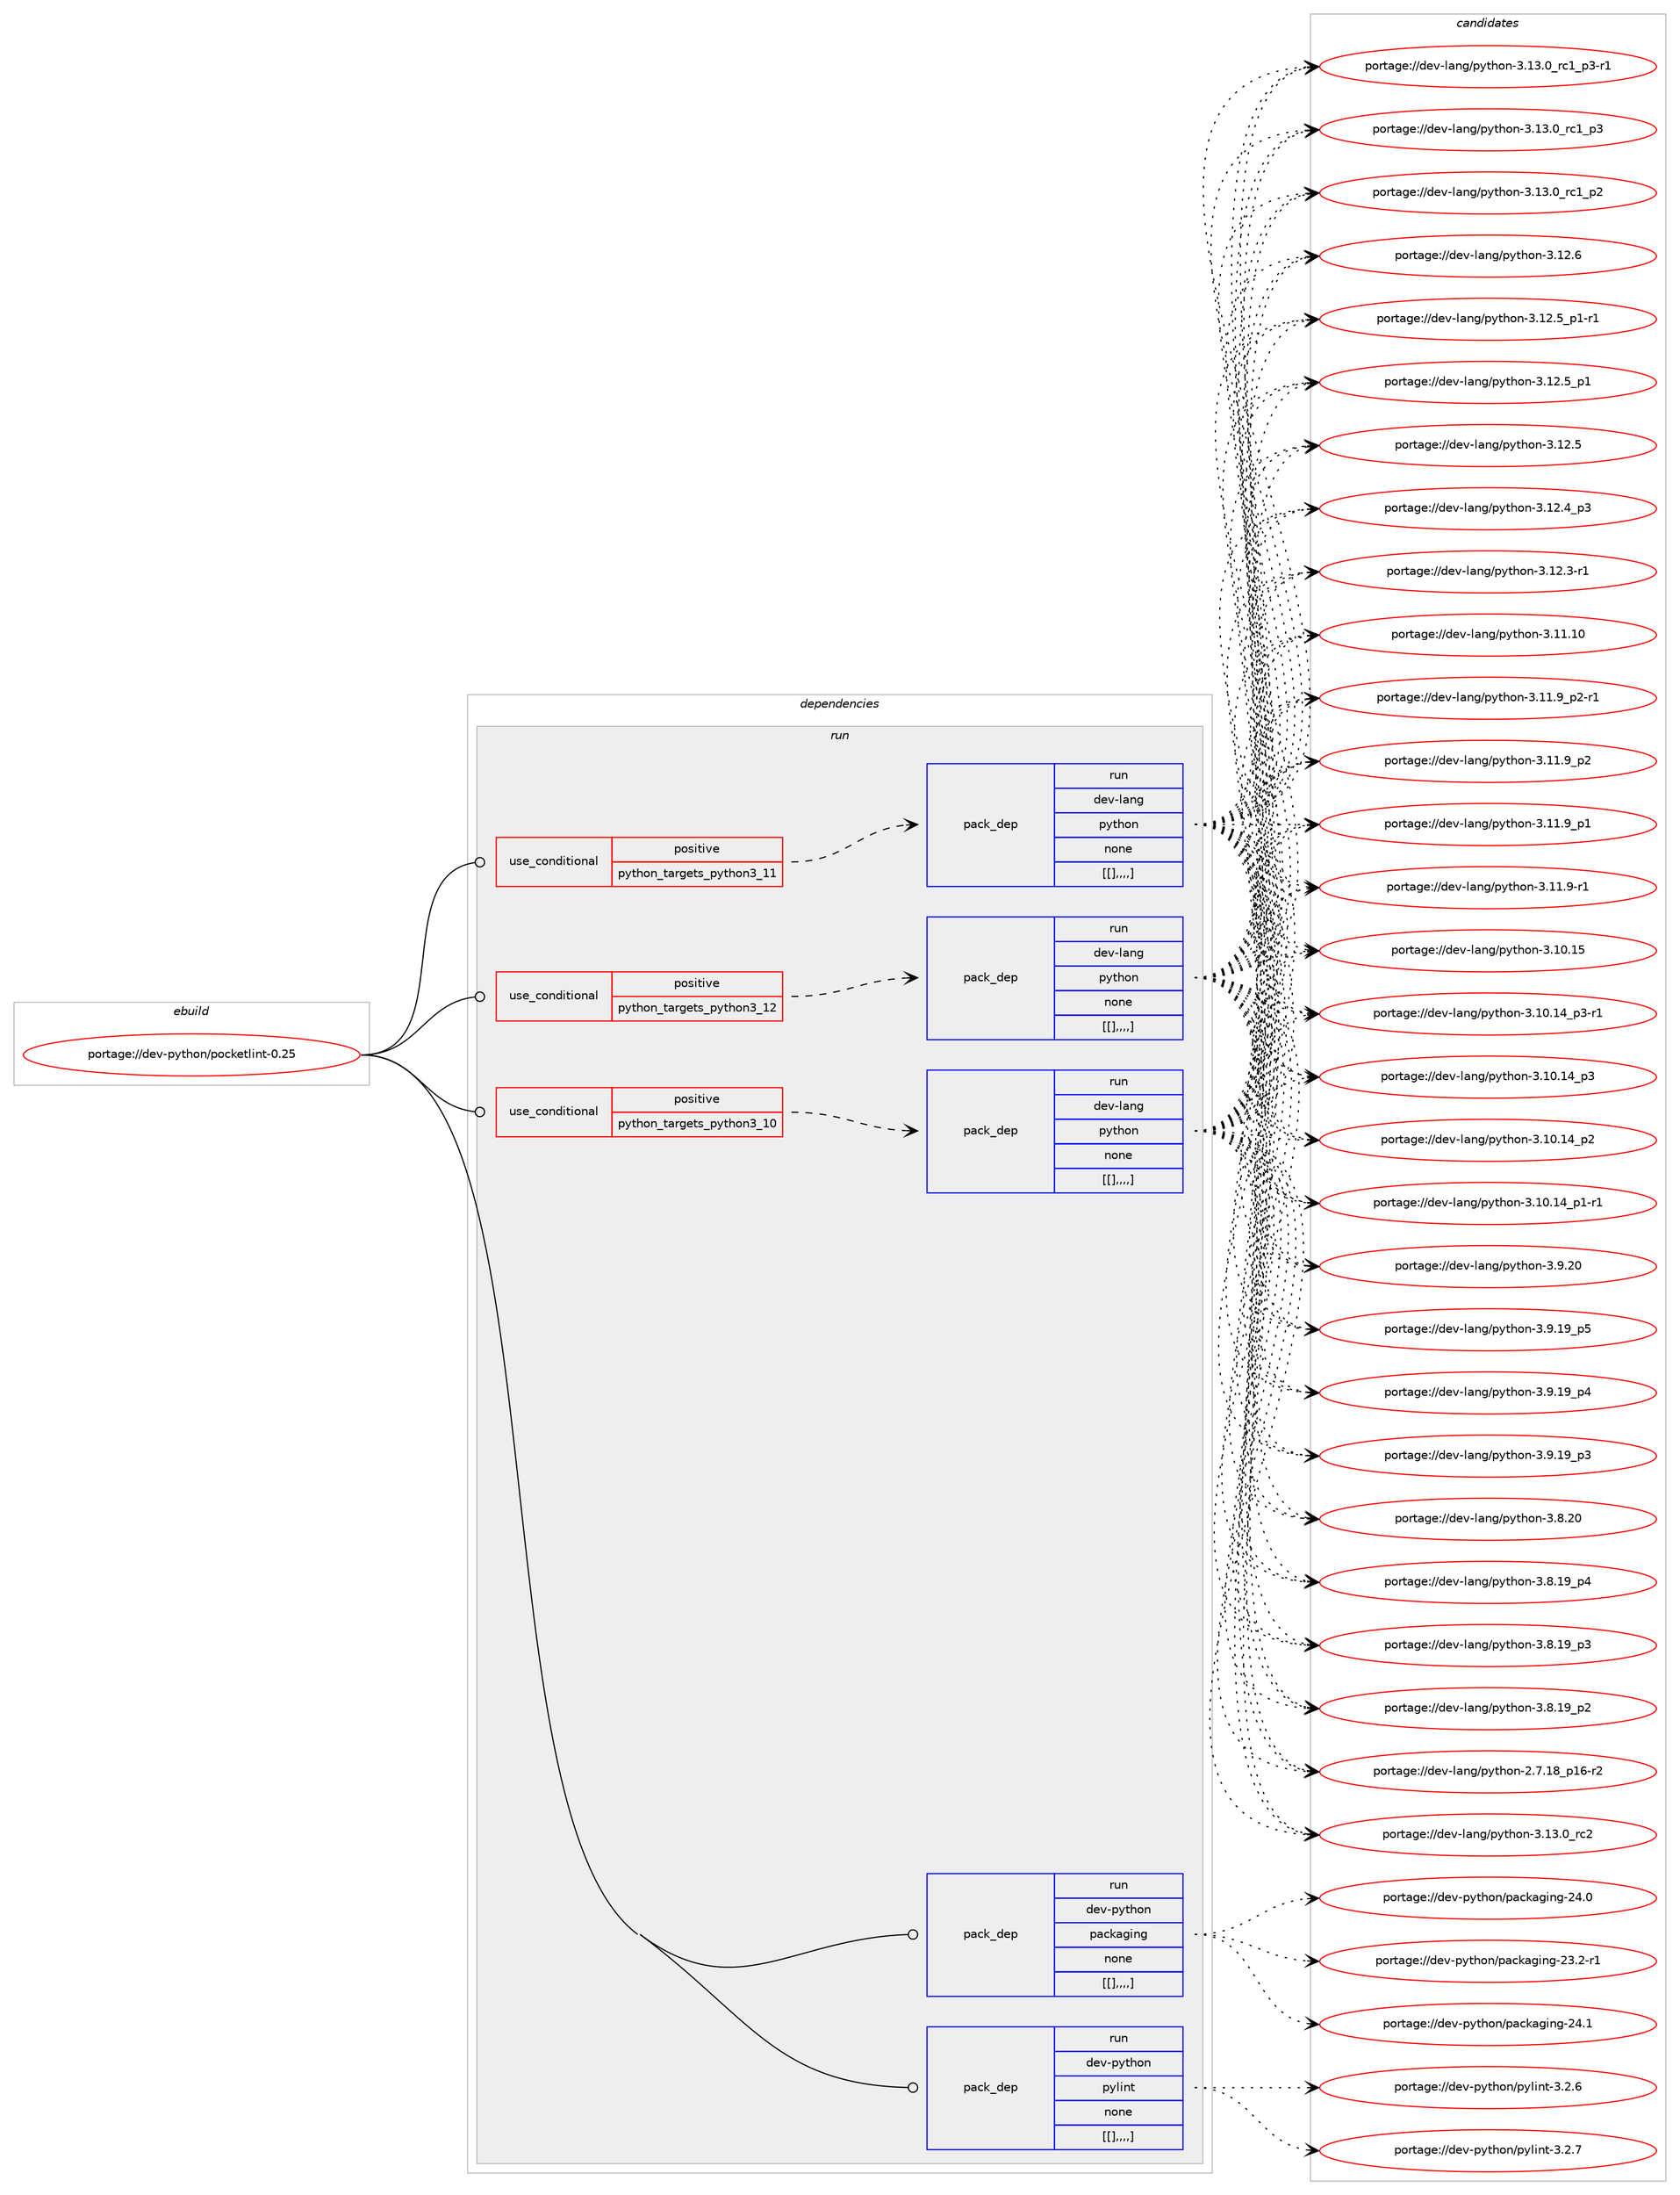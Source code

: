 digraph prolog {

# *************
# Graph options
# *************

newrank=true;
concentrate=true;
compound=true;
graph [rankdir=LR,fontname=Helvetica,fontsize=10,ranksep=1.5];#, ranksep=2.5, nodesep=0.2];
edge  [arrowhead=vee];
node  [fontname=Helvetica,fontsize=10];

# **********
# The ebuild
# **********

subgraph cluster_leftcol {
color=gray;
label=<<i>ebuild</i>>;
id [label="portage://dev-python/pocketlint-0.25", color=red, width=4, href="../dev-python/pocketlint-0.25.svg"];
}

# ****************
# The dependencies
# ****************

subgraph cluster_midcol {
color=gray;
label=<<i>dependencies</i>>;
subgraph cluster_compile {
fillcolor="#eeeeee";
style=filled;
label=<<i>compile</i>>;
}
subgraph cluster_compileandrun {
fillcolor="#eeeeee";
style=filled;
label=<<i>compile and run</i>>;
}
subgraph cluster_run {
fillcolor="#eeeeee";
style=filled;
label=<<i>run</i>>;
subgraph cond36916 {
dependency156168 [label=<<TABLE BORDER="0" CELLBORDER="1" CELLSPACING="0" CELLPADDING="4"><TR><TD ROWSPAN="3" CELLPADDING="10">use_conditional</TD></TR><TR><TD>positive</TD></TR><TR><TD>python_targets_python3_10</TD></TR></TABLE>>, shape=none, color=red];
subgraph pack118032 {
dependency156169 [label=<<TABLE BORDER="0" CELLBORDER="1" CELLSPACING="0" CELLPADDING="4" WIDTH="220"><TR><TD ROWSPAN="6" CELLPADDING="30">pack_dep</TD></TR><TR><TD WIDTH="110">run</TD></TR><TR><TD>dev-lang</TD></TR><TR><TD>python</TD></TR><TR><TD>none</TD></TR><TR><TD>[[],,,,]</TD></TR></TABLE>>, shape=none, color=blue];
}
dependency156168:e -> dependency156169:w [weight=20,style="dashed",arrowhead="vee"];
}
id:e -> dependency156168:w [weight=20,style="solid",arrowhead="odot"];
subgraph cond36917 {
dependency156170 [label=<<TABLE BORDER="0" CELLBORDER="1" CELLSPACING="0" CELLPADDING="4"><TR><TD ROWSPAN="3" CELLPADDING="10">use_conditional</TD></TR><TR><TD>positive</TD></TR><TR><TD>python_targets_python3_11</TD></TR></TABLE>>, shape=none, color=red];
subgraph pack118033 {
dependency156171 [label=<<TABLE BORDER="0" CELLBORDER="1" CELLSPACING="0" CELLPADDING="4" WIDTH="220"><TR><TD ROWSPAN="6" CELLPADDING="30">pack_dep</TD></TR><TR><TD WIDTH="110">run</TD></TR><TR><TD>dev-lang</TD></TR><TR><TD>python</TD></TR><TR><TD>none</TD></TR><TR><TD>[[],,,,]</TD></TR></TABLE>>, shape=none, color=blue];
}
dependency156170:e -> dependency156171:w [weight=20,style="dashed",arrowhead="vee"];
}
id:e -> dependency156170:w [weight=20,style="solid",arrowhead="odot"];
subgraph cond36918 {
dependency156172 [label=<<TABLE BORDER="0" CELLBORDER="1" CELLSPACING="0" CELLPADDING="4"><TR><TD ROWSPAN="3" CELLPADDING="10">use_conditional</TD></TR><TR><TD>positive</TD></TR><TR><TD>python_targets_python3_12</TD></TR></TABLE>>, shape=none, color=red];
subgraph pack118034 {
dependency156173 [label=<<TABLE BORDER="0" CELLBORDER="1" CELLSPACING="0" CELLPADDING="4" WIDTH="220"><TR><TD ROWSPAN="6" CELLPADDING="30">pack_dep</TD></TR><TR><TD WIDTH="110">run</TD></TR><TR><TD>dev-lang</TD></TR><TR><TD>python</TD></TR><TR><TD>none</TD></TR><TR><TD>[[],,,,]</TD></TR></TABLE>>, shape=none, color=blue];
}
dependency156172:e -> dependency156173:w [weight=20,style="dashed",arrowhead="vee"];
}
id:e -> dependency156172:w [weight=20,style="solid",arrowhead="odot"];
subgraph pack118035 {
dependency156174 [label=<<TABLE BORDER="0" CELLBORDER="1" CELLSPACING="0" CELLPADDING="4" WIDTH="220"><TR><TD ROWSPAN="6" CELLPADDING="30">pack_dep</TD></TR><TR><TD WIDTH="110">run</TD></TR><TR><TD>dev-python</TD></TR><TR><TD>packaging</TD></TR><TR><TD>none</TD></TR><TR><TD>[[],,,,]</TD></TR></TABLE>>, shape=none, color=blue];
}
id:e -> dependency156174:w [weight=20,style="solid",arrowhead="odot"];
subgraph pack118036 {
dependency156175 [label=<<TABLE BORDER="0" CELLBORDER="1" CELLSPACING="0" CELLPADDING="4" WIDTH="220"><TR><TD ROWSPAN="6" CELLPADDING="30">pack_dep</TD></TR><TR><TD WIDTH="110">run</TD></TR><TR><TD>dev-python</TD></TR><TR><TD>pylint</TD></TR><TR><TD>none</TD></TR><TR><TD>[[],,,,]</TD></TR></TABLE>>, shape=none, color=blue];
}
id:e -> dependency156175:w [weight=20,style="solid",arrowhead="odot"];
}
}

# **************
# The candidates
# **************

subgraph cluster_choices {
rank=same;
color=gray;
label=<<i>candidates</i>>;

subgraph choice118032 {
color=black;
nodesep=1;
choice10010111845108971101034711212111610411111045514649514648951149950 [label="portage://dev-lang/python-3.13.0_rc2", color=red, width=4,href="../dev-lang/python-3.13.0_rc2.svg"];
choice1001011184510897110103471121211161041111104551464951464895114994995112514511449 [label="portage://dev-lang/python-3.13.0_rc1_p3-r1", color=red, width=4,href="../dev-lang/python-3.13.0_rc1_p3-r1.svg"];
choice100101118451089711010347112121116104111110455146495146489511499499511251 [label="portage://dev-lang/python-3.13.0_rc1_p3", color=red, width=4,href="../dev-lang/python-3.13.0_rc1_p3.svg"];
choice100101118451089711010347112121116104111110455146495146489511499499511250 [label="portage://dev-lang/python-3.13.0_rc1_p2", color=red, width=4,href="../dev-lang/python-3.13.0_rc1_p2.svg"];
choice10010111845108971101034711212111610411111045514649504654 [label="portage://dev-lang/python-3.12.6", color=red, width=4,href="../dev-lang/python-3.12.6.svg"];
choice1001011184510897110103471121211161041111104551464950465395112494511449 [label="portage://dev-lang/python-3.12.5_p1-r1", color=red, width=4,href="../dev-lang/python-3.12.5_p1-r1.svg"];
choice100101118451089711010347112121116104111110455146495046539511249 [label="portage://dev-lang/python-3.12.5_p1", color=red, width=4,href="../dev-lang/python-3.12.5_p1.svg"];
choice10010111845108971101034711212111610411111045514649504653 [label="portage://dev-lang/python-3.12.5", color=red, width=4,href="../dev-lang/python-3.12.5.svg"];
choice100101118451089711010347112121116104111110455146495046529511251 [label="portage://dev-lang/python-3.12.4_p3", color=red, width=4,href="../dev-lang/python-3.12.4_p3.svg"];
choice100101118451089711010347112121116104111110455146495046514511449 [label="portage://dev-lang/python-3.12.3-r1", color=red, width=4,href="../dev-lang/python-3.12.3-r1.svg"];
choice1001011184510897110103471121211161041111104551464949464948 [label="portage://dev-lang/python-3.11.10", color=red, width=4,href="../dev-lang/python-3.11.10.svg"];
choice1001011184510897110103471121211161041111104551464949465795112504511449 [label="portage://dev-lang/python-3.11.9_p2-r1", color=red, width=4,href="../dev-lang/python-3.11.9_p2-r1.svg"];
choice100101118451089711010347112121116104111110455146494946579511250 [label="portage://dev-lang/python-3.11.9_p2", color=red, width=4,href="../dev-lang/python-3.11.9_p2.svg"];
choice100101118451089711010347112121116104111110455146494946579511249 [label="portage://dev-lang/python-3.11.9_p1", color=red, width=4,href="../dev-lang/python-3.11.9_p1.svg"];
choice100101118451089711010347112121116104111110455146494946574511449 [label="portage://dev-lang/python-3.11.9-r1", color=red, width=4,href="../dev-lang/python-3.11.9-r1.svg"];
choice1001011184510897110103471121211161041111104551464948464953 [label="portage://dev-lang/python-3.10.15", color=red, width=4,href="../dev-lang/python-3.10.15.svg"];
choice100101118451089711010347112121116104111110455146494846495295112514511449 [label="portage://dev-lang/python-3.10.14_p3-r1", color=red, width=4,href="../dev-lang/python-3.10.14_p3-r1.svg"];
choice10010111845108971101034711212111610411111045514649484649529511251 [label="portage://dev-lang/python-3.10.14_p3", color=red, width=4,href="../dev-lang/python-3.10.14_p3.svg"];
choice10010111845108971101034711212111610411111045514649484649529511250 [label="portage://dev-lang/python-3.10.14_p2", color=red, width=4,href="../dev-lang/python-3.10.14_p2.svg"];
choice100101118451089711010347112121116104111110455146494846495295112494511449 [label="portage://dev-lang/python-3.10.14_p1-r1", color=red, width=4,href="../dev-lang/python-3.10.14_p1-r1.svg"];
choice10010111845108971101034711212111610411111045514657465048 [label="portage://dev-lang/python-3.9.20", color=red, width=4,href="../dev-lang/python-3.9.20.svg"];
choice100101118451089711010347112121116104111110455146574649579511253 [label="portage://dev-lang/python-3.9.19_p5", color=red, width=4,href="../dev-lang/python-3.9.19_p5.svg"];
choice100101118451089711010347112121116104111110455146574649579511252 [label="portage://dev-lang/python-3.9.19_p4", color=red, width=4,href="../dev-lang/python-3.9.19_p4.svg"];
choice100101118451089711010347112121116104111110455146574649579511251 [label="portage://dev-lang/python-3.9.19_p3", color=red, width=4,href="../dev-lang/python-3.9.19_p3.svg"];
choice10010111845108971101034711212111610411111045514656465048 [label="portage://dev-lang/python-3.8.20", color=red, width=4,href="../dev-lang/python-3.8.20.svg"];
choice100101118451089711010347112121116104111110455146564649579511252 [label="portage://dev-lang/python-3.8.19_p4", color=red, width=4,href="../dev-lang/python-3.8.19_p4.svg"];
choice100101118451089711010347112121116104111110455146564649579511251 [label="portage://dev-lang/python-3.8.19_p3", color=red, width=4,href="../dev-lang/python-3.8.19_p3.svg"];
choice100101118451089711010347112121116104111110455146564649579511250 [label="portage://dev-lang/python-3.8.19_p2", color=red, width=4,href="../dev-lang/python-3.8.19_p2.svg"];
choice100101118451089711010347112121116104111110455046554649569511249544511450 [label="portage://dev-lang/python-2.7.18_p16-r2", color=red, width=4,href="../dev-lang/python-2.7.18_p16-r2.svg"];
dependency156169:e -> choice10010111845108971101034711212111610411111045514649514648951149950:w [style=dotted,weight="100"];
dependency156169:e -> choice1001011184510897110103471121211161041111104551464951464895114994995112514511449:w [style=dotted,weight="100"];
dependency156169:e -> choice100101118451089711010347112121116104111110455146495146489511499499511251:w [style=dotted,weight="100"];
dependency156169:e -> choice100101118451089711010347112121116104111110455146495146489511499499511250:w [style=dotted,weight="100"];
dependency156169:e -> choice10010111845108971101034711212111610411111045514649504654:w [style=dotted,weight="100"];
dependency156169:e -> choice1001011184510897110103471121211161041111104551464950465395112494511449:w [style=dotted,weight="100"];
dependency156169:e -> choice100101118451089711010347112121116104111110455146495046539511249:w [style=dotted,weight="100"];
dependency156169:e -> choice10010111845108971101034711212111610411111045514649504653:w [style=dotted,weight="100"];
dependency156169:e -> choice100101118451089711010347112121116104111110455146495046529511251:w [style=dotted,weight="100"];
dependency156169:e -> choice100101118451089711010347112121116104111110455146495046514511449:w [style=dotted,weight="100"];
dependency156169:e -> choice1001011184510897110103471121211161041111104551464949464948:w [style=dotted,weight="100"];
dependency156169:e -> choice1001011184510897110103471121211161041111104551464949465795112504511449:w [style=dotted,weight="100"];
dependency156169:e -> choice100101118451089711010347112121116104111110455146494946579511250:w [style=dotted,weight="100"];
dependency156169:e -> choice100101118451089711010347112121116104111110455146494946579511249:w [style=dotted,weight="100"];
dependency156169:e -> choice100101118451089711010347112121116104111110455146494946574511449:w [style=dotted,weight="100"];
dependency156169:e -> choice1001011184510897110103471121211161041111104551464948464953:w [style=dotted,weight="100"];
dependency156169:e -> choice100101118451089711010347112121116104111110455146494846495295112514511449:w [style=dotted,weight="100"];
dependency156169:e -> choice10010111845108971101034711212111610411111045514649484649529511251:w [style=dotted,weight="100"];
dependency156169:e -> choice10010111845108971101034711212111610411111045514649484649529511250:w [style=dotted,weight="100"];
dependency156169:e -> choice100101118451089711010347112121116104111110455146494846495295112494511449:w [style=dotted,weight="100"];
dependency156169:e -> choice10010111845108971101034711212111610411111045514657465048:w [style=dotted,weight="100"];
dependency156169:e -> choice100101118451089711010347112121116104111110455146574649579511253:w [style=dotted,weight="100"];
dependency156169:e -> choice100101118451089711010347112121116104111110455146574649579511252:w [style=dotted,weight="100"];
dependency156169:e -> choice100101118451089711010347112121116104111110455146574649579511251:w [style=dotted,weight="100"];
dependency156169:e -> choice10010111845108971101034711212111610411111045514656465048:w [style=dotted,weight="100"];
dependency156169:e -> choice100101118451089711010347112121116104111110455146564649579511252:w [style=dotted,weight="100"];
dependency156169:e -> choice100101118451089711010347112121116104111110455146564649579511251:w [style=dotted,weight="100"];
dependency156169:e -> choice100101118451089711010347112121116104111110455146564649579511250:w [style=dotted,weight="100"];
dependency156169:e -> choice100101118451089711010347112121116104111110455046554649569511249544511450:w [style=dotted,weight="100"];
}
subgraph choice118033 {
color=black;
nodesep=1;
choice10010111845108971101034711212111610411111045514649514648951149950 [label="portage://dev-lang/python-3.13.0_rc2", color=red, width=4,href="../dev-lang/python-3.13.0_rc2.svg"];
choice1001011184510897110103471121211161041111104551464951464895114994995112514511449 [label="portage://dev-lang/python-3.13.0_rc1_p3-r1", color=red, width=4,href="../dev-lang/python-3.13.0_rc1_p3-r1.svg"];
choice100101118451089711010347112121116104111110455146495146489511499499511251 [label="portage://dev-lang/python-3.13.0_rc1_p3", color=red, width=4,href="../dev-lang/python-3.13.0_rc1_p3.svg"];
choice100101118451089711010347112121116104111110455146495146489511499499511250 [label="portage://dev-lang/python-3.13.0_rc1_p2", color=red, width=4,href="../dev-lang/python-3.13.0_rc1_p2.svg"];
choice10010111845108971101034711212111610411111045514649504654 [label="portage://dev-lang/python-3.12.6", color=red, width=4,href="../dev-lang/python-3.12.6.svg"];
choice1001011184510897110103471121211161041111104551464950465395112494511449 [label="portage://dev-lang/python-3.12.5_p1-r1", color=red, width=4,href="../dev-lang/python-3.12.5_p1-r1.svg"];
choice100101118451089711010347112121116104111110455146495046539511249 [label="portage://dev-lang/python-3.12.5_p1", color=red, width=4,href="../dev-lang/python-3.12.5_p1.svg"];
choice10010111845108971101034711212111610411111045514649504653 [label="portage://dev-lang/python-3.12.5", color=red, width=4,href="../dev-lang/python-3.12.5.svg"];
choice100101118451089711010347112121116104111110455146495046529511251 [label="portage://dev-lang/python-3.12.4_p3", color=red, width=4,href="../dev-lang/python-3.12.4_p3.svg"];
choice100101118451089711010347112121116104111110455146495046514511449 [label="portage://dev-lang/python-3.12.3-r1", color=red, width=4,href="../dev-lang/python-3.12.3-r1.svg"];
choice1001011184510897110103471121211161041111104551464949464948 [label="portage://dev-lang/python-3.11.10", color=red, width=4,href="../dev-lang/python-3.11.10.svg"];
choice1001011184510897110103471121211161041111104551464949465795112504511449 [label="portage://dev-lang/python-3.11.9_p2-r1", color=red, width=4,href="../dev-lang/python-3.11.9_p2-r1.svg"];
choice100101118451089711010347112121116104111110455146494946579511250 [label="portage://dev-lang/python-3.11.9_p2", color=red, width=4,href="../dev-lang/python-3.11.9_p2.svg"];
choice100101118451089711010347112121116104111110455146494946579511249 [label="portage://dev-lang/python-3.11.9_p1", color=red, width=4,href="../dev-lang/python-3.11.9_p1.svg"];
choice100101118451089711010347112121116104111110455146494946574511449 [label="portage://dev-lang/python-3.11.9-r1", color=red, width=4,href="../dev-lang/python-3.11.9-r1.svg"];
choice1001011184510897110103471121211161041111104551464948464953 [label="portage://dev-lang/python-3.10.15", color=red, width=4,href="../dev-lang/python-3.10.15.svg"];
choice100101118451089711010347112121116104111110455146494846495295112514511449 [label="portage://dev-lang/python-3.10.14_p3-r1", color=red, width=4,href="../dev-lang/python-3.10.14_p3-r1.svg"];
choice10010111845108971101034711212111610411111045514649484649529511251 [label="portage://dev-lang/python-3.10.14_p3", color=red, width=4,href="../dev-lang/python-3.10.14_p3.svg"];
choice10010111845108971101034711212111610411111045514649484649529511250 [label="portage://dev-lang/python-3.10.14_p2", color=red, width=4,href="../dev-lang/python-3.10.14_p2.svg"];
choice100101118451089711010347112121116104111110455146494846495295112494511449 [label="portage://dev-lang/python-3.10.14_p1-r1", color=red, width=4,href="../dev-lang/python-3.10.14_p1-r1.svg"];
choice10010111845108971101034711212111610411111045514657465048 [label="portage://dev-lang/python-3.9.20", color=red, width=4,href="../dev-lang/python-3.9.20.svg"];
choice100101118451089711010347112121116104111110455146574649579511253 [label="portage://dev-lang/python-3.9.19_p5", color=red, width=4,href="../dev-lang/python-3.9.19_p5.svg"];
choice100101118451089711010347112121116104111110455146574649579511252 [label="portage://dev-lang/python-3.9.19_p4", color=red, width=4,href="../dev-lang/python-3.9.19_p4.svg"];
choice100101118451089711010347112121116104111110455146574649579511251 [label="portage://dev-lang/python-3.9.19_p3", color=red, width=4,href="../dev-lang/python-3.9.19_p3.svg"];
choice10010111845108971101034711212111610411111045514656465048 [label="portage://dev-lang/python-3.8.20", color=red, width=4,href="../dev-lang/python-3.8.20.svg"];
choice100101118451089711010347112121116104111110455146564649579511252 [label="portage://dev-lang/python-3.8.19_p4", color=red, width=4,href="../dev-lang/python-3.8.19_p4.svg"];
choice100101118451089711010347112121116104111110455146564649579511251 [label="portage://dev-lang/python-3.8.19_p3", color=red, width=4,href="../dev-lang/python-3.8.19_p3.svg"];
choice100101118451089711010347112121116104111110455146564649579511250 [label="portage://dev-lang/python-3.8.19_p2", color=red, width=4,href="../dev-lang/python-3.8.19_p2.svg"];
choice100101118451089711010347112121116104111110455046554649569511249544511450 [label="portage://dev-lang/python-2.7.18_p16-r2", color=red, width=4,href="../dev-lang/python-2.7.18_p16-r2.svg"];
dependency156171:e -> choice10010111845108971101034711212111610411111045514649514648951149950:w [style=dotted,weight="100"];
dependency156171:e -> choice1001011184510897110103471121211161041111104551464951464895114994995112514511449:w [style=dotted,weight="100"];
dependency156171:e -> choice100101118451089711010347112121116104111110455146495146489511499499511251:w [style=dotted,weight="100"];
dependency156171:e -> choice100101118451089711010347112121116104111110455146495146489511499499511250:w [style=dotted,weight="100"];
dependency156171:e -> choice10010111845108971101034711212111610411111045514649504654:w [style=dotted,weight="100"];
dependency156171:e -> choice1001011184510897110103471121211161041111104551464950465395112494511449:w [style=dotted,weight="100"];
dependency156171:e -> choice100101118451089711010347112121116104111110455146495046539511249:w [style=dotted,weight="100"];
dependency156171:e -> choice10010111845108971101034711212111610411111045514649504653:w [style=dotted,weight="100"];
dependency156171:e -> choice100101118451089711010347112121116104111110455146495046529511251:w [style=dotted,weight="100"];
dependency156171:e -> choice100101118451089711010347112121116104111110455146495046514511449:w [style=dotted,weight="100"];
dependency156171:e -> choice1001011184510897110103471121211161041111104551464949464948:w [style=dotted,weight="100"];
dependency156171:e -> choice1001011184510897110103471121211161041111104551464949465795112504511449:w [style=dotted,weight="100"];
dependency156171:e -> choice100101118451089711010347112121116104111110455146494946579511250:w [style=dotted,weight="100"];
dependency156171:e -> choice100101118451089711010347112121116104111110455146494946579511249:w [style=dotted,weight="100"];
dependency156171:e -> choice100101118451089711010347112121116104111110455146494946574511449:w [style=dotted,weight="100"];
dependency156171:e -> choice1001011184510897110103471121211161041111104551464948464953:w [style=dotted,weight="100"];
dependency156171:e -> choice100101118451089711010347112121116104111110455146494846495295112514511449:w [style=dotted,weight="100"];
dependency156171:e -> choice10010111845108971101034711212111610411111045514649484649529511251:w [style=dotted,weight="100"];
dependency156171:e -> choice10010111845108971101034711212111610411111045514649484649529511250:w [style=dotted,weight="100"];
dependency156171:e -> choice100101118451089711010347112121116104111110455146494846495295112494511449:w [style=dotted,weight="100"];
dependency156171:e -> choice10010111845108971101034711212111610411111045514657465048:w [style=dotted,weight="100"];
dependency156171:e -> choice100101118451089711010347112121116104111110455146574649579511253:w [style=dotted,weight="100"];
dependency156171:e -> choice100101118451089711010347112121116104111110455146574649579511252:w [style=dotted,weight="100"];
dependency156171:e -> choice100101118451089711010347112121116104111110455146574649579511251:w [style=dotted,weight="100"];
dependency156171:e -> choice10010111845108971101034711212111610411111045514656465048:w [style=dotted,weight="100"];
dependency156171:e -> choice100101118451089711010347112121116104111110455146564649579511252:w [style=dotted,weight="100"];
dependency156171:e -> choice100101118451089711010347112121116104111110455146564649579511251:w [style=dotted,weight="100"];
dependency156171:e -> choice100101118451089711010347112121116104111110455146564649579511250:w [style=dotted,weight="100"];
dependency156171:e -> choice100101118451089711010347112121116104111110455046554649569511249544511450:w [style=dotted,weight="100"];
}
subgraph choice118034 {
color=black;
nodesep=1;
choice10010111845108971101034711212111610411111045514649514648951149950 [label="portage://dev-lang/python-3.13.0_rc2", color=red, width=4,href="../dev-lang/python-3.13.0_rc2.svg"];
choice1001011184510897110103471121211161041111104551464951464895114994995112514511449 [label="portage://dev-lang/python-3.13.0_rc1_p3-r1", color=red, width=4,href="../dev-lang/python-3.13.0_rc1_p3-r1.svg"];
choice100101118451089711010347112121116104111110455146495146489511499499511251 [label="portage://dev-lang/python-3.13.0_rc1_p3", color=red, width=4,href="../dev-lang/python-3.13.0_rc1_p3.svg"];
choice100101118451089711010347112121116104111110455146495146489511499499511250 [label="portage://dev-lang/python-3.13.0_rc1_p2", color=red, width=4,href="../dev-lang/python-3.13.0_rc1_p2.svg"];
choice10010111845108971101034711212111610411111045514649504654 [label="portage://dev-lang/python-3.12.6", color=red, width=4,href="../dev-lang/python-3.12.6.svg"];
choice1001011184510897110103471121211161041111104551464950465395112494511449 [label="portage://dev-lang/python-3.12.5_p1-r1", color=red, width=4,href="../dev-lang/python-3.12.5_p1-r1.svg"];
choice100101118451089711010347112121116104111110455146495046539511249 [label="portage://dev-lang/python-3.12.5_p1", color=red, width=4,href="../dev-lang/python-3.12.5_p1.svg"];
choice10010111845108971101034711212111610411111045514649504653 [label="portage://dev-lang/python-3.12.5", color=red, width=4,href="../dev-lang/python-3.12.5.svg"];
choice100101118451089711010347112121116104111110455146495046529511251 [label="portage://dev-lang/python-3.12.4_p3", color=red, width=4,href="../dev-lang/python-3.12.4_p3.svg"];
choice100101118451089711010347112121116104111110455146495046514511449 [label="portage://dev-lang/python-3.12.3-r1", color=red, width=4,href="../dev-lang/python-3.12.3-r1.svg"];
choice1001011184510897110103471121211161041111104551464949464948 [label="portage://dev-lang/python-3.11.10", color=red, width=4,href="../dev-lang/python-3.11.10.svg"];
choice1001011184510897110103471121211161041111104551464949465795112504511449 [label="portage://dev-lang/python-3.11.9_p2-r1", color=red, width=4,href="../dev-lang/python-3.11.9_p2-r1.svg"];
choice100101118451089711010347112121116104111110455146494946579511250 [label="portage://dev-lang/python-3.11.9_p2", color=red, width=4,href="../dev-lang/python-3.11.9_p2.svg"];
choice100101118451089711010347112121116104111110455146494946579511249 [label="portage://dev-lang/python-3.11.9_p1", color=red, width=4,href="../dev-lang/python-3.11.9_p1.svg"];
choice100101118451089711010347112121116104111110455146494946574511449 [label="portage://dev-lang/python-3.11.9-r1", color=red, width=4,href="../dev-lang/python-3.11.9-r1.svg"];
choice1001011184510897110103471121211161041111104551464948464953 [label="portage://dev-lang/python-3.10.15", color=red, width=4,href="../dev-lang/python-3.10.15.svg"];
choice100101118451089711010347112121116104111110455146494846495295112514511449 [label="portage://dev-lang/python-3.10.14_p3-r1", color=red, width=4,href="../dev-lang/python-3.10.14_p3-r1.svg"];
choice10010111845108971101034711212111610411111045514649484649529511251 [label="portage://dev-lang/python-3.10.14_p3", color=red, width=4,href="../dev-lang/python-3.10.14_p3.svg"];
choice10010111845108971101034711212111610411111045514649484649529511250 [label="portage://dev-lang/python-3.10.14_p2", color=red, width=4,href="../dev-lang/python-3.10.14_p2.svg"];
choice100101118451089711010347112121116104111110455146494846495295112494511449 [label="portage://dev-lang/python-3.10.14_p1-r1", color=red, width=4,href="../dev-lang/python-3.10.14_p1-r1.svg"];
choice10010111845108971101034711212111610411111045514657465048 [label="portage://dev-lang/python-3.9.20", color=red, width=4,href="../dev-lang/python-3.9.20.svg"];
choice100101118451089711010347112121116104111110455146574649579511253 [label="portage://dev-lang/python-3.9.19_p5", color=red, width=4,href="../dev-lang/python-3.9.19_p5.svg"];
choice100101118451089711010347112121116104111110455146574649579511252 [label="portage://dev-lang/python-3.9.19_p4", color=red, width=4,href="../dev-lang/python-3.9.19_p4.svg"];
choice100101118451089711010347112121116104111110455146574649579511251 [label="portage://dev-lang/python-3.9.19_p3", color=red, width=4,href="../dev-lang/python-3.9.19_p3.svg"];
choice10010111845108971101034711212111610411111045514656465048 [label="portage://dev-lang/python-3.8.20", color=red, width=4,href="../dev-lang/python-3.8.20.svg"];
choice100101118451089711010347112121116104111110455146564649579511252 [label="portage://dev-lang/python-3.8.19_p4", color=red, width=4,href="../dev-lang/python-3.8.19_p4.svg"];
choice100101118451089711010347112121116104111110455146564649579511251 [label="portage://dev-lang/python-3.8.19_p3", color=red, width=4,href="../dev-lang/python-3.8.19_p3.svg"];
choice100101118451089711010347112121116104111110455146564649579511250 [label="portage://dev-lang/python-3.8.19_p2", color=red, width=4,href="../dev-lang/python-3.8.19_p2.svg"];
choice100101118451089711010347112121116104111110455046554649569511249544511450 [label="portage://dev-lang/python-2.7.18_p16-r2", color=red, width=4,href="../dev-lang/python-2.7.18_p16-r2.svg"];
dependency156173:e -> choice10010111845108971101034711212111610411111045514649514648951149950:w [style=dotted,weight="100"];
dependency156173:e -> choice1001011184510897110103471121211161041111104551464951464895114994995112514511449:w [style=dotted,weight="100"];
dependency156173:e -> choice100101118451089711010347112121116104111110455146495146489511499499511251:w [style=dotted,weight="100"];
dependency156173:e -> choice100101118451089711010347112121116104111110455146495146489511499499511250:w [style=dotted,weight="100"];
dependency156173:e -> choice10010111845108971101034711212111610411111045514649504654:w [style=dotted,weight="100"];
dependency156173:e -> choice1001011184510897110103471121211161041111104551464950465395112494511449:w [style=dotted,weight="100"];
dependency156173:e -> choice100101118451089711010347112121116104111110455146495046539511249:w [style=dotted,weight="100"];
dependency156173:e -> choice10010111845108971101034711212111610411111045514649504653:w [style=dotted,weight="100"];
dependency156173:e -> choice100101118451089711010347112121116104111110455146495046529511251:w [style=dotted,weight="100"];
dependency156173:e -> choice100101118451089711010347112121116104111110455146495046514511449:w [style=dotted,weight="100"];
dependency156173:e -> choice1001011184510897110103471121211161041111104551464949464948:w [style=dotted,weight="100"];
dependency156173:e -> choice1001011184510897110103471121211161041111104551464949465795112504511449:w [style=dotted,weight="100"];
dependency156173:e -> choice100101118451089711010347112121116104111110455146494946579511250:w [style=dotted,weight="100"];
dependency156173:e -> choice100101118451089711010347112121116104111110455146494946579511249:w [style=dotted,weight="100"];
dependency156173:e -> choice100101118451089711010347112121116104111110455146494946574511449:w [style=dotted,weight="100"];
dependency156173:e -> choice1001011184510897110103471121211161041111104551464948464953:w [style=dotted,weight="100"];
dependency156173:e -> choice100101118451089711010347112121116104111110455146494846495295112514511449:w [style=dotted,weight="100"];
dependency156173:e -> choice10010111845108971101034711212111610411111045514649484649529511251:w [style=dotted,weight="100"];
dependency156173:e -> choice10010111845108971101034711212111610411111045514649484649529511250:w [style=dotted,weight="100"];
dependency156173:e -> choice100101118451089711010347112121116104111110455146494846495295112494511449:w [style=dotted,weight="100"];
dependency156173:e -> choice10010111845108971101034711212111610411111045514657465048:w [style=dotted,weight="100"];
dependency156173:e -> choice100101118451089711010347112121116104111110455146574649579511253:w [style=dotted,weight="100"];
dependency156173:e -> choice100101118451089711010347112121116104111110455146574649579511252:w [style=dotted,weight="100"];
dependency156173:e -> choice100101118451089711010347112121116104111110455146574649579511251:w [style=dotted,weight="100"];
dependency156173:e -> choice10010111845108971101034711212111610411111045514656465048:w [style=dotted,weight="100"];
dependency156173:e -> choice100101118451089711010347112121116104111110455146564649579511252:w [style=dotted,weight="100"];
dependency156173:e -> choice100101118451089711010347112121116104111110455146564649579511251:w [style=dotted,weight="100"];
dependency156173:e -> choice100101118451089711010347112121116104111110455146564649579511250:w [style=dotted,weight="100"];
dependency156173:e -> choice100101118451089711010347112121116104111110455046554649569511249544511450:w [style=dotted,weight="100"];
}
subgraph choice118035 {
color=black;
nodesep=1;
choice10010111845112121116104111110471129799107971031051101034550524649 [label="portage://dev-python/packaging-24.1", color=red, width=4,href="../dev-python/packaging-24.1.svg"];
choice10010111845112121116104111110471129799107971031051101034550524648 [label="portage://dev-python/packaging-24.0", color=red, width=4,href="../dev-python/packaging-24.0.svg"];
choice100101118451121211161041111104711297991079710310511010345505146504511449 [label="portage://dev-python/packaging-23.2-r1", color=red, width=4,href="../dev-python/packaging-23.2-r1.svg"];
dependency156174:e -> choice10010111845112121116104111110471129799107971031051101034550524649:w [style=dotted,weight="100"];
dependency156174:e -> choice10010111845112121116104111110471129799107971031051101034550524648:w [style=dotted,weight="100"];
dependency156174:e -> choice100101118451121211161041111104711297991079710310511010345505146504511449:w [style=dotted,weight="100"];
}
subgraph choice118036 {
color=black;
nodesep=1;
choice1001011184511212111610411111047112121108105110116455146504655 [label="portage://dev-python/pylint-3.2.7", color=red, width=4,href="../dev-python/pylint-3.2.7.svg"];
choice1001011184511212111610411111047112121108105110116455146504654 [label="portage://dev-python/pylint-3.2.6", color=red, width=4,href="../dev-python/pylint-3.2.6.svg"];
dependency156175:e -> choice1001011184511212111610411111047112121108105110116455146504655:w [style=dotted,weight="100"];
dependency156175:e -> choice1001011184511212111610411111047112121108105110116455146504654:w [style=dotted,weight="100"];
}
}

}
